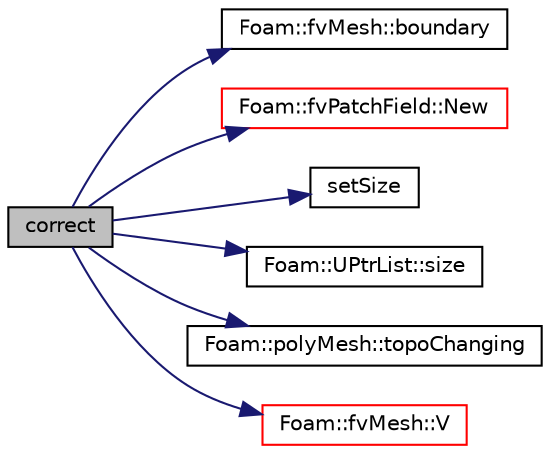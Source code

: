 digraph "correct"
{
  bgcolor="transparent";
  edge [fontname="Helvetica",fontsize="10",labelfontname="Helvetica",labelfontsize="10"];
  node [fontname="Helvetica",fontsize="10",shape=record];
  rankdir="LR";
  Node338 [label="correct",height=0.2,width=0.4,color="black", fillcolor="grey75", style="filled", fontcolor="black"];
  Node338 -> Node339 [color="midnightblue",fontsize="10",style="solid",fontname="Helvetica"];
  Node339 [label="Foam::fvMesh::boundary",height=0.2,width=0.4,color="black",URL="$a23593.html#a1fc8b179063cf5d6805da64ff1975126",tooltip="Return reference to boundary mesh. "];
  Node338 -> Node340 [color="midnightblue",fontsize="10",style="solid",fontname="Helvetica"];
  Node340 [label="Foam::fvPatchField::New",height=0.2,width=0.4,color="red",URL="$a23169.html#a969f5264c045e43dc63fd1fd6fadcc54",tooltip="Return a pointer to a new patchField created on freestore given. "];
  Node338 -> Node667 [color="midnightblue",fontsize="10",style="solid",fontname="Helvetica"];
  Node667 [label="setSize",height=0.2,width=0.4,color="black",URL="$a18335.html#a6f8d72476baf295a054f72dfbc9c61c3"];
  Node338 -> Node668 [color="midnightblue",fontsize="10",style="solid",fontname="Helvetica"];
  Node668 [label="Foam::UPtrList::size",height=0.2,width=0.4,color="black",URL="$a27101.html#a47b3bf30da1eb3ab8076b5fbe00e0494",tooltip="Return the number of elements in the UPtrList. "];
  Node338 -> Node669 [color="midnightblue",fontsize="10",style="solid",fontname="Helvetica"];
  Node669 [label="Foam::polyMesh::topoChanging",height=0.2,width=0.4,color="black",URL="$a28565.html#aed216594c747458582e8611abd9363ee",tooltip="Is mesh topology changing. "];
  Node338 -> Node543 [color="midnightblue",fontsize="10",style="solid",fontname="Helvetica"];
  Node543 [label="Foam::fvMesh::V",height=0.2,width=0.4,color="red",URL="$a23593.html#a13990535f2b5c121ee3f2dcd8c5c8b58",tooltip="Return cell volumes. "];
}
